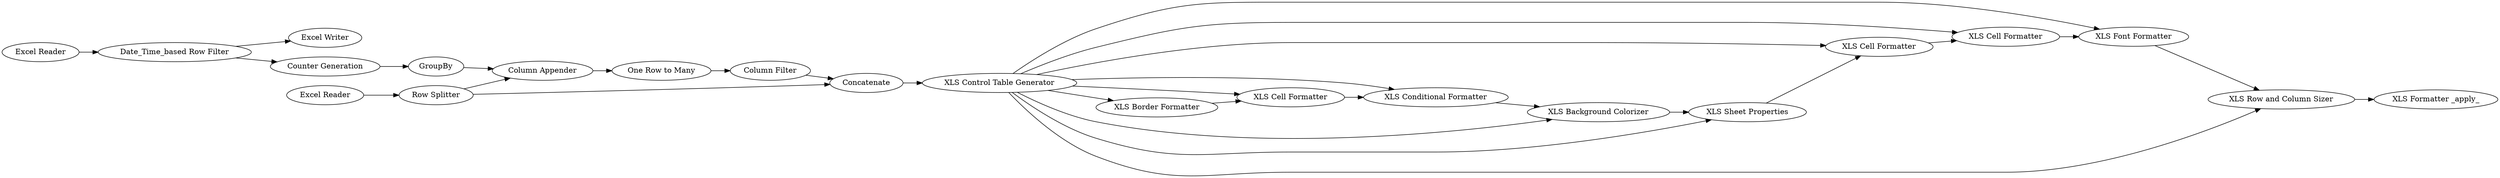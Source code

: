 digraph {
	1 [label="Excel Reader"]
	2 [label="Excel Reader"]
	3 [label="Counter Generation"]
	4 [label="One Row to Many"]
	5 [label=GroupBy]
	6 [label="Column Appender"]
	7 [label="Column Filter"]
	8 [label="XLS Control Table Generator"]
	10 [label="XLS Border Formatter"]
	11 [label="XLS Cell Formatter"]
	12 [label="XLS Conditional Formatter"]
	13 [label="XLS Formatter _apply_"]
	14 [label="Row Splitter"]
	15 [label="Date_Time_based Row Filter"]
	16 [label="Excel Writer"]
	17 [label=Concatenate]
	19 [label="XLS Sheet Properties"]
	20 [label="XLS Cell Formatter"]
	21 [label="XLS Background Colorizer"]
	22 [label="XLS Cell Formatter"]
	23 [label="XLS Font Formatter"]
	24 [label="XLS Row and Column Sizer"]
	1 -> 15
	2 -> 14
	3 -> 5
	4 -> 7
	5 -> 6
	6 -> 4
	7 -> 17
	8 -> 10
	8 -> 11
	8 -> 12
	8 -> 24
	8 -> 19
	8 -> 20
	8 -> 21
	8 -> 22
	8 -> 23
	10 -> 11
	11 -> 12
	12 -> 21
	14 -> 6
	14 -> 17
	15 -> 3
	15 -> 16
	17 -> 8
	19 -> 20
	20 -> 22
	21 -> 19
	22 -> 23
	23 -> 24
	24 -> 13
	rankdir=LR
}
